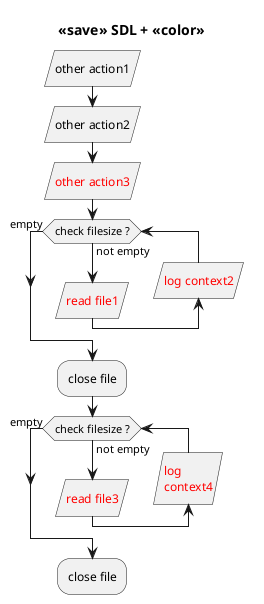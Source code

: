 {
  "sha1": "gyeo4ebvziqibsv6ukkyqlp2zu8rhe0",
  "insertion": {
    "when": "2024-06-01T09:03:08.522Z",
    "url": "https://github.com/plantuml/plantuml/issues/1538",
    "user": "plantuml@gmail.com"
  }
}
@startuml
<style>
.color {
  FontColor red
}
</style>


title <<save>> SDL + <<color>>
<<save>>:other action1;
:other action2; <<save>>
:other action3; <<save>> <<color>>
while (check filesize ?) is (not empty)
  :read file1; <<save>> <<color>>
  backward:log context2; <<save>> <<color>>
endwhile (empty)
:close file;


while (check filesize ?) is (not empty)
  :read file3; <<save>> <<color>>
  backward:log
context4; <<save>> <<color>>
endwhile (empty)
:close file;
@enduml
